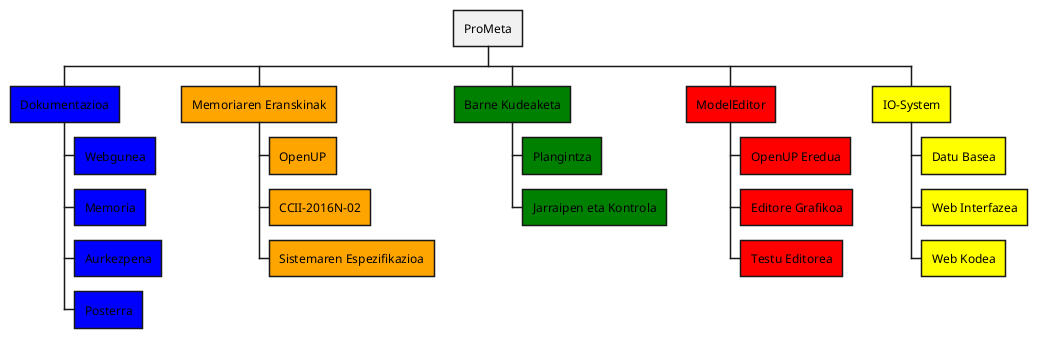 @startwbs LDE
* ProMeta
**[#blue] Dokumentazioa
***[#blue] Webgunea
***[#blue] Memoria
***[#blue] Aurkezpena
***[#blue] Posterra
**[#orange] Memoriaren Eranskinak
***[#orange] OpenUP
***[#orange] CCII-2016N-02
***[#orange] Sistemaren Espezifikazioa
**[#green] Barne Kudeaketa
***[#green] Plangintza
***[#green] Jarraipen eta Kontrola
**[#red] ModelEditor
***[#red] OpenUP Eredua
***[#red] Editore Grafikoa
***[#red] Testu Editorea
**[#yellow] IO-System
***[#yellow] Datu Basea
***[#yellow] Web Interfazea
***[#yellow] Web Kodea
@endwbs